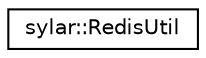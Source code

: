 digraph "类继承关系图"
{
 // LATEX_PDF_SIZE
  edge [fontname="Helvetica",fontsize="10",labelfontname="Helvetica",labelfontsize="10"];
  node [fontname="Helvetica",fontsize="10",shape=record];
  rankdir="LR";
  Node0 [label="sylar::RedisUtil",height=0.2,width=0.4,color="black", fillcolor="white", style="filled",URL="$classsylar_1_1RedisUtil.html",tooltip=" "];
}
